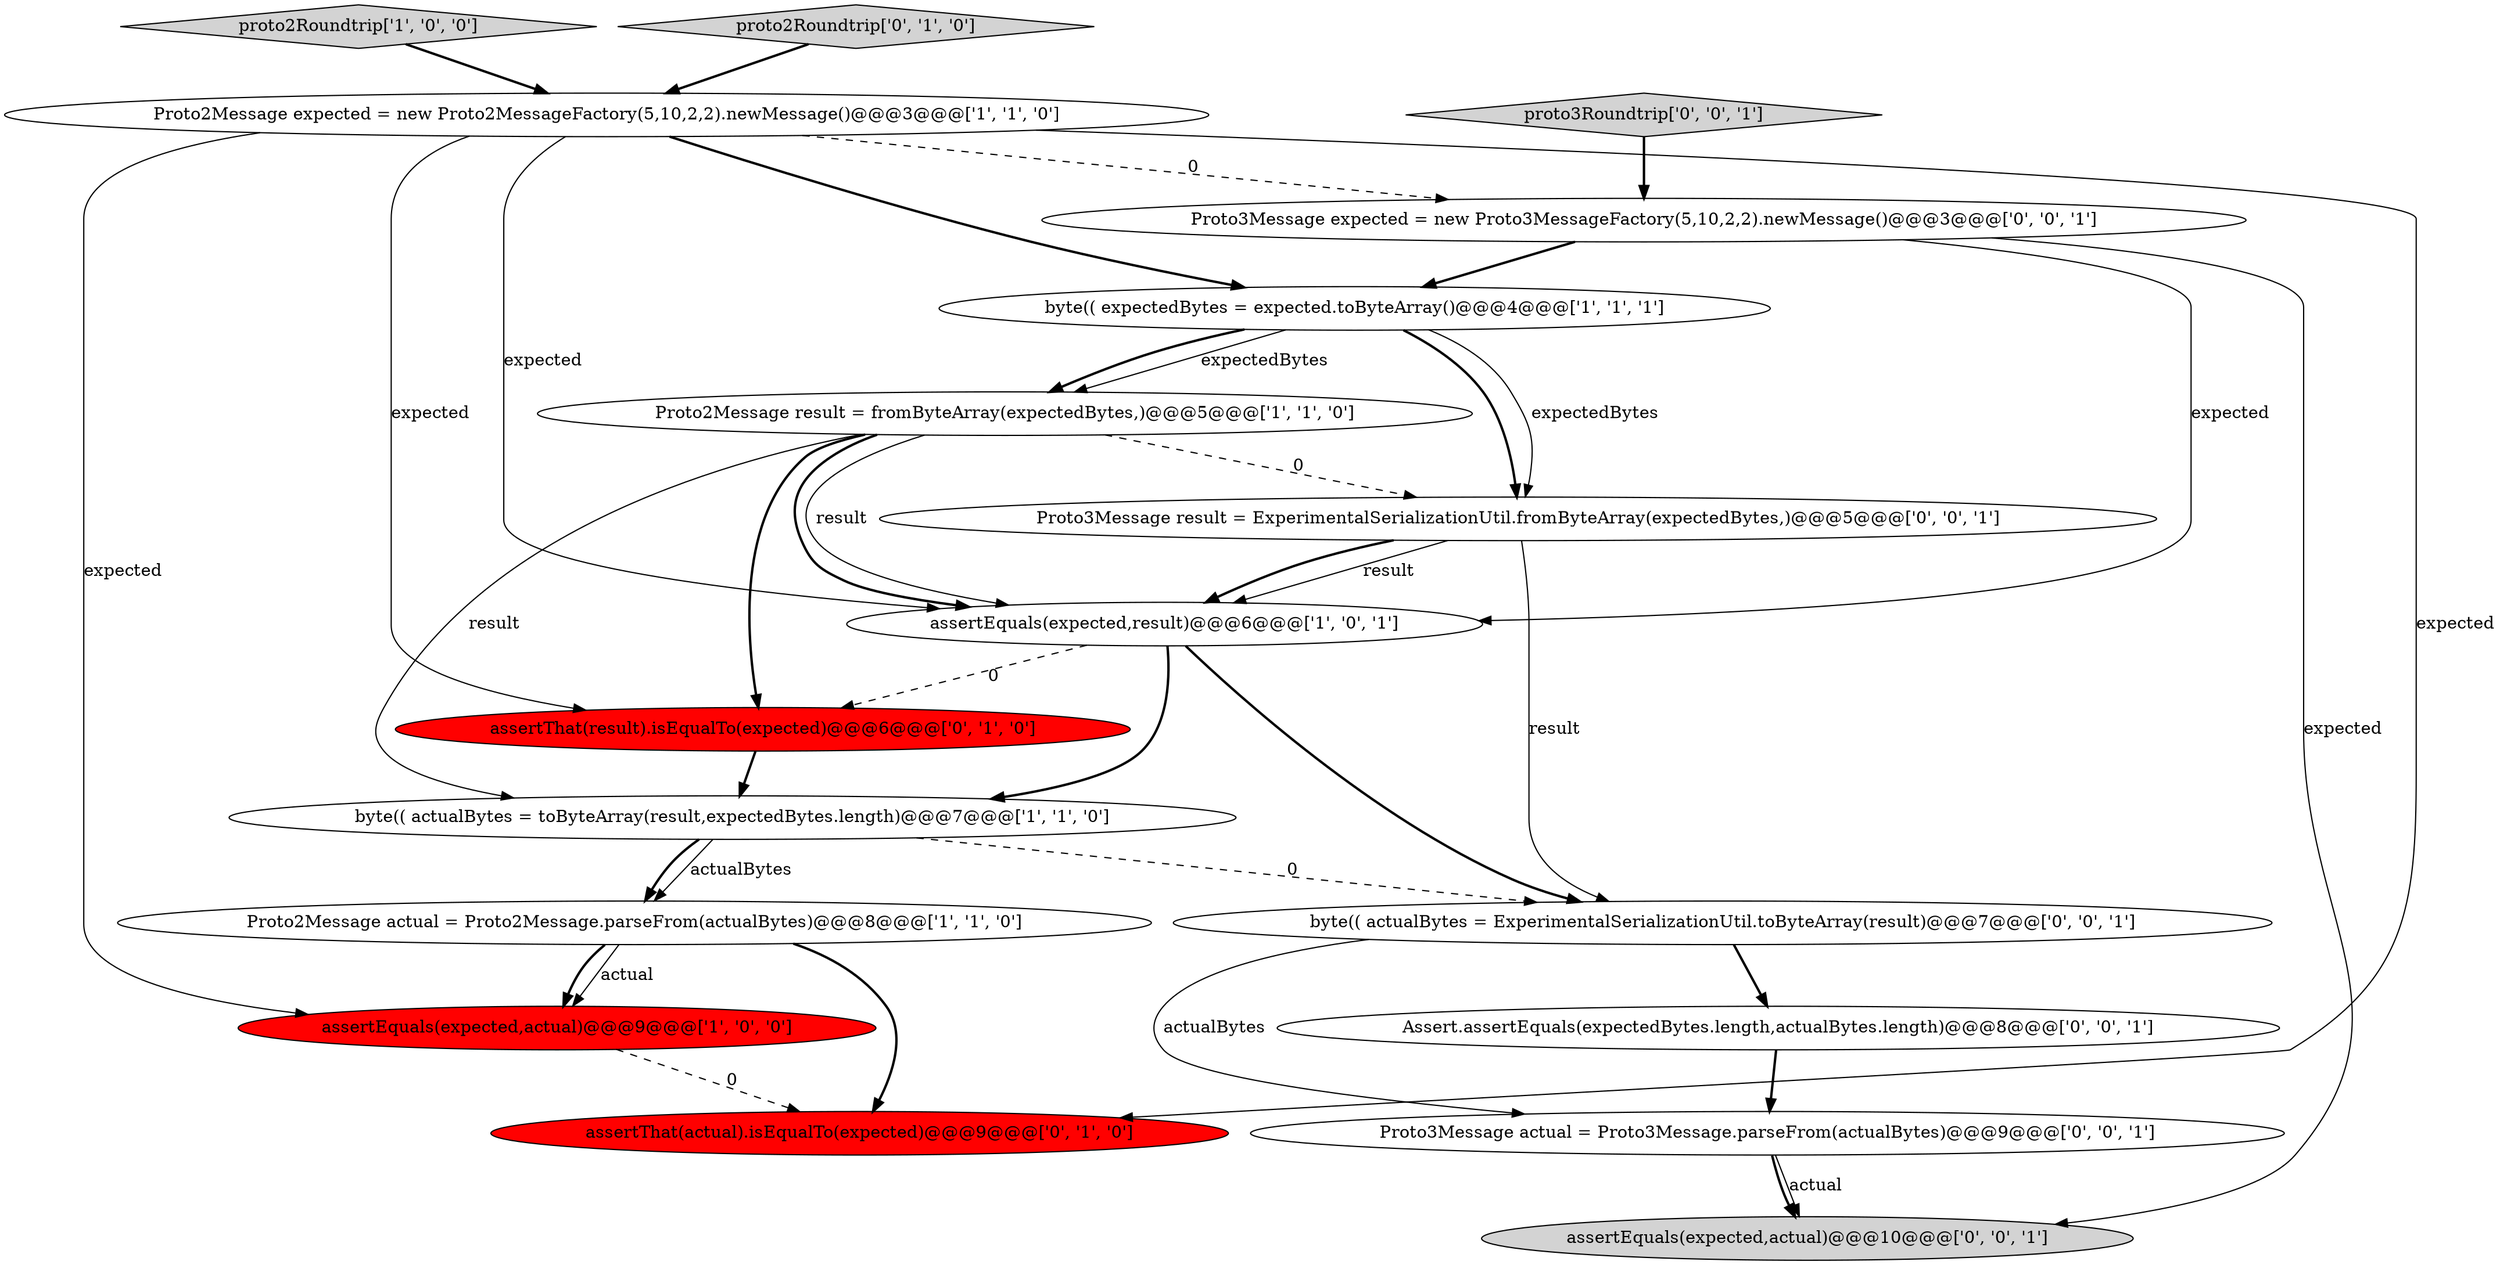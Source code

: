 digraph {
2 [style = filled, label = "assertEquals(expected,actual)@@@9@@@['1', '0', '0']", fillcolor = red, shape = ellipse image = "AAA1AAABBB1BBB"];
6 [style = filled, label = "proto2Roundtrip['1', '0', '0']", fillcolor = lightgray, shape = diamond image = "AAA0AAABBB1BBB"];
13 [style = filled, label = "assertEquals(expected,actual)@@@10@@@['0', '0', '1']", fillcolor = lightgray, shape = ellipse image = "AAA0AAABBB3BBB"];
11 [style = filled, label = "proto3Roundtrip['0', '0', '1']", fillcolor = lightgray, shape = diamond image = "AAA0AAABBB3BBB"];
5 [style = filled, label = "Proto2Message result = fromByteArray(expectedBytes,)@@@5@@@['1', '1', '0']", fillcolor = white, shape = ellipse image = "AAA0AAABBB1BBB"];
7 [style = filled, label = "Proto2Message actual = Proto2Message.parseFrom(actualBytes)@@@8@@@['1', '1', '0']", fillcolor = white, shape = ellipse image = "AAA0AAABBB1BBB"];
9 [style = filled, label = "proto2Roundtrip['0', '1', '0']", fillcolor = lightgray, shape = diamond image = "AAA0AAABBB2BBB"];
1 [style = filled, label = "Proto2Message expected = new Proto2MessageFactory(5,10,2,2).newMessage()@@@3@@@['1', '1', '0']", fillcolor = white, shape = ellipse image = "AAA0AAABBB1BBB"];
12 [style = filled, label = "Proto3Message expected = new Proto3MessageFactory(5,10,2,2).newMessage()@@@3@@@['0', '0', '1']", fillcolor = white, shape = ellipse image = "AAA0AAABBB3BBB"];
8 [style = filled, label = "assertThat(actual).isEqualTo(expected)@@@9@@@['0', '1', '0']", fillcolor = red, shape = ellipse image = "AAA1AAABBB2BBB"];
17 [style = filled, label = "Proto3Message actual = Proto3Message.parseFrom(actualBytes)@@@9@@@['0', '0', '1']", fillcolor = white, shape = ellipse image = "AAA0AAABBB3BBB"];
4 [style = filled, label = "byte(( actualBytes = toByteArray(result,expectedBytes.length)@@@7@@@['1', '1', '0']", fillcolor = white, shape = ellipse image = "AAA0AAABBB1BBB"];
14 [style = filled, label = "Assert.assertEquals(expectedBytes.length,actualBytes.length)@@@8@@@['0', '0', '1']", fillcolor = white, shape = ellipse image = "AAA0AAABBB3BBB"];
16 [style = filled, label = "Proto3Message result = ExperimentalSerializationUtil.fromByteArray(expectedBytes,)@@@5@@@['0', '0', '1']", fillcolor = white, shape = ellipse image = "AAA0AAABBB3BBB"];
15 [style = filled, label = "byte(( actualBytes = ExperimentalSerializationUtil.toByteArray(result)@@@7@@@['0', '0', '1']", fillcolor = white, shape = ellipse image = "AAA0AAABBB3BBB"];
10 [style = filled, label = "assertThat(result).isEqualTo(expected)@@@6@@@['0', '1', '0']", fillcolor = red, shape = ellipse image = "AAA1AAABBB2BBB"];
0 [style = filled, label = "assertEquals(expected,result)@@@6@@@['1', '0', '1']", fillcolor = white, shape = ellipse image = "AAA0AAABBB1BBB"];
3 [style = filled, label = "byte(( expectedBytes = expected.toByteArray()@@@4@@@['1', '1', '1']", fillcolor = white, shape = ellipse image = "AAA0AAABBB1BBB"];
5->0 [style = solid, label="result"];
5->10 [style = bold, label=""];
5->4 [style = solid, label="result"];
16->0 [style = bold, label=""];
15->14 [style = bold, label=""];
1->10 [style = solid, label="expected"];
1->2 [style = solid, label="expected"];
15->17 [style = solid, label="actualBytes"];
1->0 [style = solid, label="expected"];
1->3 [style = bold, label=""];
14->17 [style = bold, label=""];
11->12 [style = bold, label=""];
17->13 [style = solid, label="actual"];
3->16 [style = bold, label=""];
3->5 [style = solid, label="expectedBytes"];
4->7 [style = solid, label="actualBytes"];
7->8 [style = bold, label=""];
16->15 [style = solid, label="result"];
2->8 [style = dashed, label="0"];
16->0 [style = solid, label="result"];
0->15 [style = bold, label=""];
4->7 [style = bold, label=""];
3->16 [style = solid, label="expectedBytes"];
12->0 [style = solid, label="expected"];
0->10 [style = dashed, label="0"];
5->16 [style = dashed, label="0"];
12->13 [style = solid, label="expected"];
6->1 [style = bold, label=""];
1->12 [style = dashed, label="0"];
3->5 [style = bold, label=""];
1->8 [style = solid, label="expected"];
5->0 [style = bold, label=""];
0->4 [style = bold, label=""];
7->2 [style = bold, label=""];
4->15 [style = dashed, label="0"];
7->2 [style = solid, label="actual"];
10->4 [style = bold, label=""];
17->13 [style = bold, label=""];
12->3 [style = bold, label=""];
9->1 [style = bold, label=""];
}
